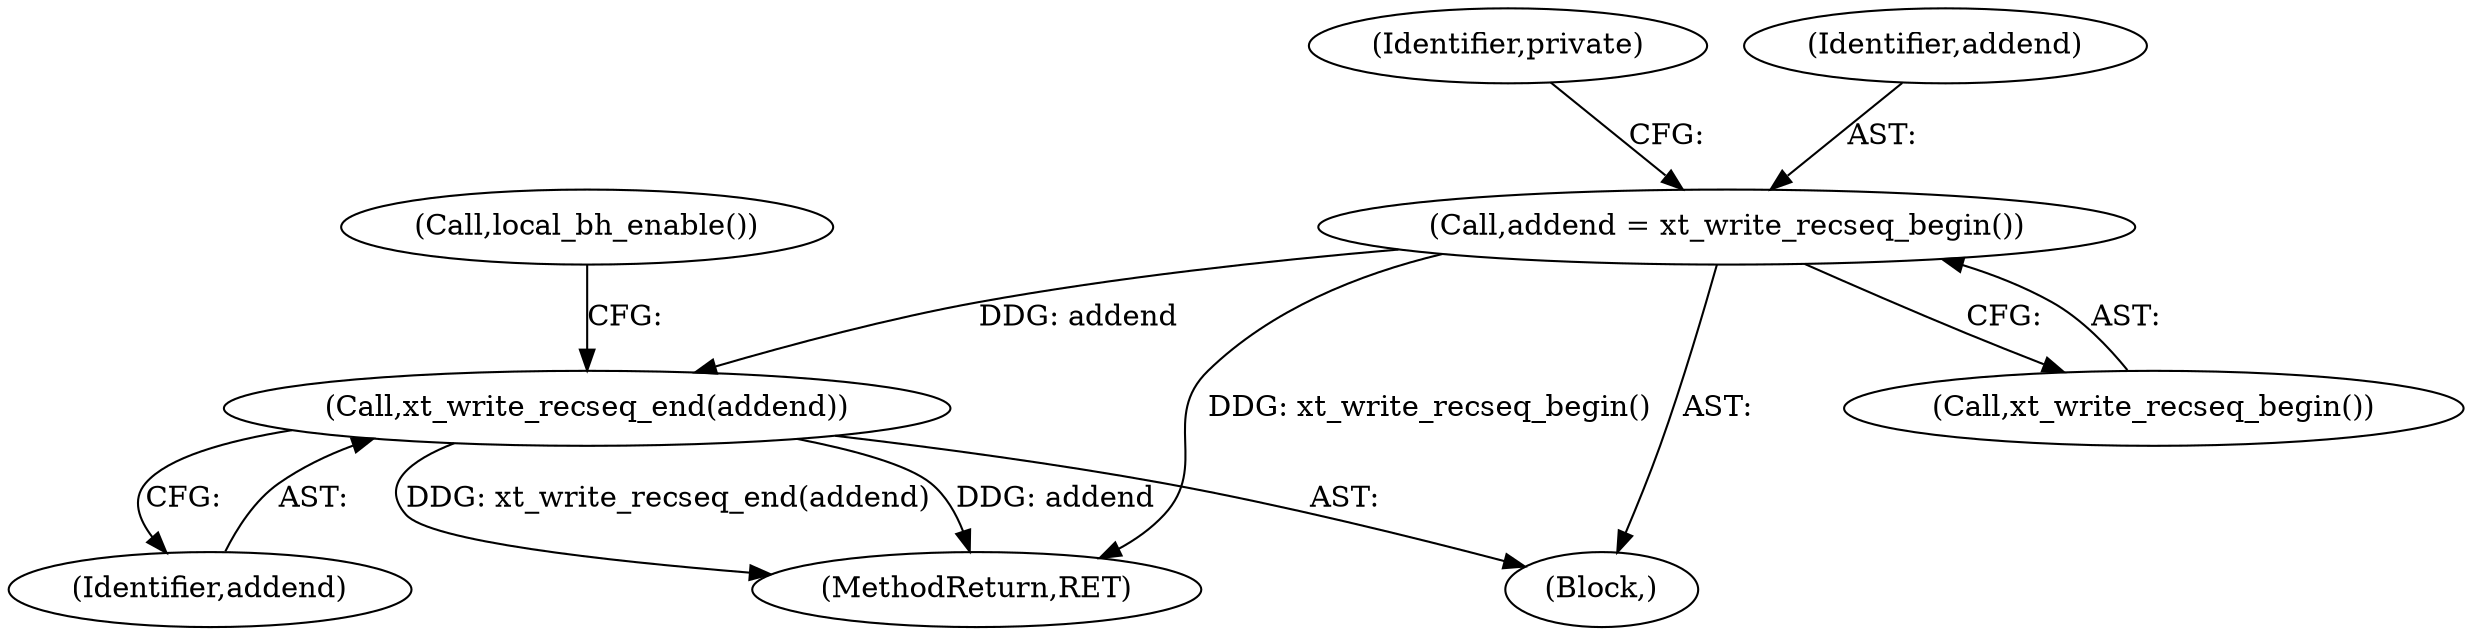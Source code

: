 digraph "0_linux_57ebd808a97d7c5b1e1afb937c2db22beba3c1f8_0@API" {
"1000507" [label="(Call,xt_write_recseq_end(addend))"];
"1000206" [label="(Call,addend = xt_write_recseq_begin())"];
"1000210" [label="(Identifier,private)"];
"1000507" [label="(Call,xt_write_recseq_end(addend))"];
"1000206" [label="(Call,addend = xt_write_recseq_begin())"];
"1000508" [label="(Identifier,addend)"];
"1000207" [label="(Identifier,addend)"];
"1000519" [label="(MethodReturn,RET)"];
"1000509" [label="(Call,local_bh_enable())"];
"1000114" [label="(Block,)"];
"1000208" [label="(Call,xt_write_recseq_begin())"];
"1000507" -> "1000114"  [label="AST: "];
"1000507" -> "1000508"  [label="CFG: "];
"1000508" -> "1000507"  [label="AST: "];
"1000509" -> "1000507"  [label="CFG: "];
"1000507" -> "1000519"  [label="DDG: xt_write_recseq_end(addend)"];
"1000507" -> "1000519"  [label="DDG: addend"];
"1000206" -> "1000507"  [label="DDG: addend"];
"1000206" -> "1000114"  [label="AST: "];
"1000206" -> "1000208"  [label="CFG: "];
"1000207" -> "1000206"  [label="AST: "];
"1000208" -> "1000206"  [label="AST: "];
"1000210" -> "1000206"  [label="CFG: "];
"1000206" -> "1000519"  [label="DDG: xt_write_recseq_begin()"];
}
